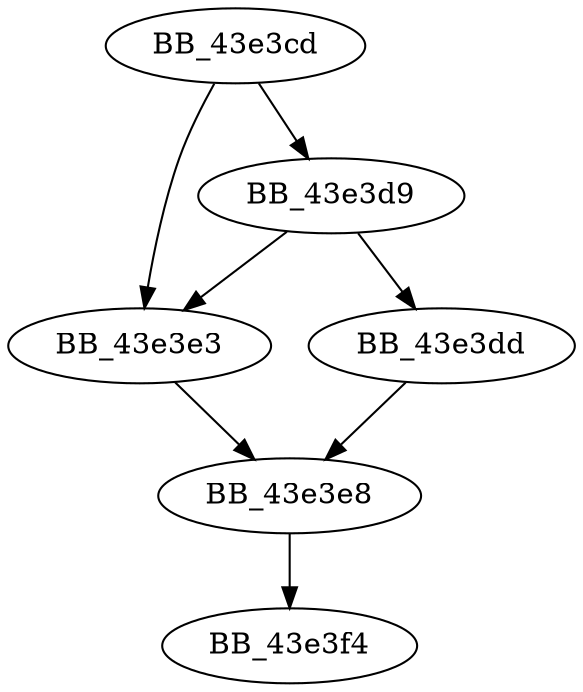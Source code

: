 DiGraph __itow_s{
BB_43e3cd->BB_43e3d9
BB_43e3cd->BB_43e3e3
BB_43e3d9->BB_43e3dd
BB_43e3d9->BB_43e3e3
BB_43e3dd->BB_43e3e8
BB_43e3e3->BB_43e3e8
BB_43e3e8->BB_43e3f4
}
